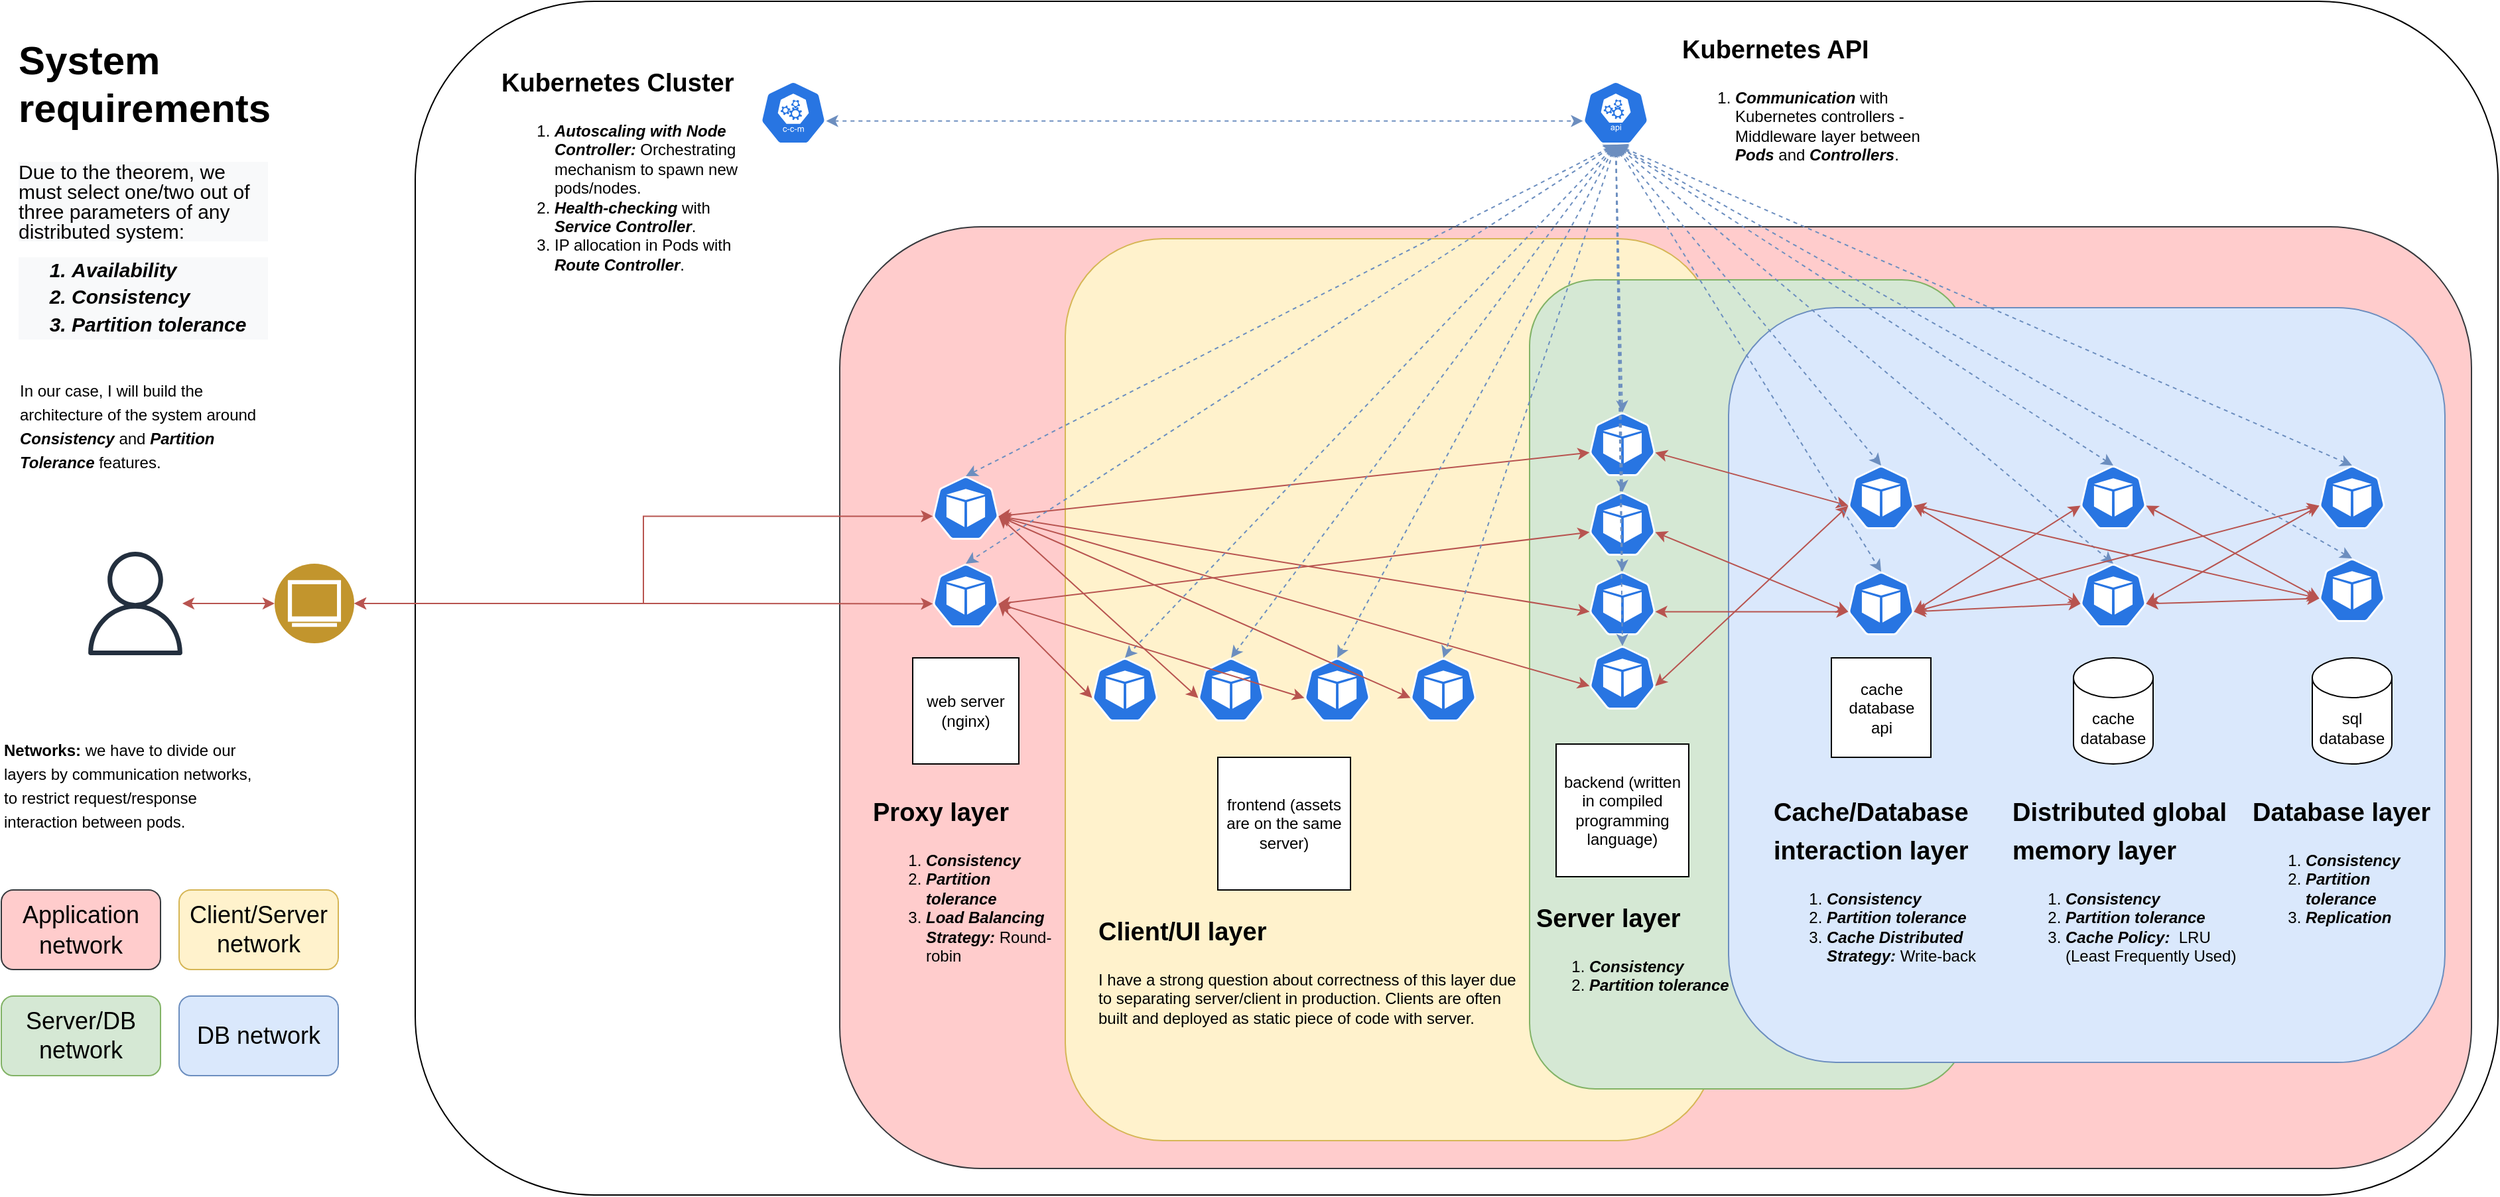 <mxfile version="15.7.0" type="device"><diagram id="P67Ro_dn0wPEI2zgOhNC" name="Page-1"><mxGraphModel dx="2220" dy="1277" grid="1" gridSize="10" guides="1" tooltips="1" connect="1" arrows="1" fold="1" page="1" pageScale="1" pageWidth="850" pageHeight="1100" math="0" shadow="0"><root><mxCell id="0"/><mxCell id="1" parent="0"/><mxCell id="uBKVUuccm6Q8gZjyiWWz-5" value="" style="rounded=1;whiteSpace=wrap;html=1;" parent="1" vertex="1"><mxGeometry x="610" y="110" width="1570" height="900" as="geometry"/></mxCell><mxCell id="y2EYexOiww27EaXJs-kr-79" value="" style="rounded=1;whiteSpace=wrap;html=1;labelBackgroundColor=none;fontSize=19;align=left;verticalAlign=bottom;fillColor=#ffcccc;strokeColor=#36393d;" vertex="1" parent="1"><mxGeometry x="930" y="280" width="1230" height="710" as="geometry"/></mxCell><mxCell id="y2EYexOiww27EaXJs-kr-78" value="" style="rounded=1;whiteSpace=wrap;html=1;labelBackgroundColor=none;fontSize=19;align=left;verticalAlign=bottom;fillColor=#fff2cc;strokeColor=#d6b656;" vertex="1" parent="1"><mxGeometry x="1100" y="289" width="490" height="680" as="geometry"/></mxCell><mxCell id="y2EYexOiww27EaXJs-kr-61" value="" style="rounded=1;whiteSpace=wrap;html=1;labelBackgroundColor=none;fontSize=20;align=left;verticalAlign=bottom;fillColor=#d5e8d4;strokeColor=#82b366;" vertex="1" parent="1"><mxGeometry x="1450" y="320" width="330" height="610" as="geometry"/></mxCell><mxCell id="y2EYexOiww27EaXJs-kr-59" value="" style="rounded=1;whiteSpace=wrap;html=1;labelBackgroundColor=#CCFFE6;fontSize=24;align=left;verticalAlign=bottom;fillColor=#dae8fc;strokeColor=#6c8ebf;" vertex="1" parent="1"><mxGeometry x="1600" y="341" width="540" height="569" as="geometry"/></mxCell><mxCell id="uBKVUuccm6Q8gZjyiWWz-7" value="backend (written in compiled programming language)" style="whiteSpace=wrap;html=1;aspect=fixed;" parent="1" vertex="1"><mxGeometry x="1470" y="670" width="100" height="100" as="geometry"/></mxCell><mxCell id="uBKVUuccm6Q8gZjyiWWz-9" value="web server (nginx)" style="whiteSpace=wrap;html=1;aspect=fixed;" parent="1" vertex="1"><mxGeometry x="985" y="605" width="80" height="80" as="geometry"/></mxCell><mxCell id="uBKVUuccm6Q8gZjyiWWz-11" value="frontend (assets are on the same server)" style="whiteSpace=wrap;html=1;aspect=fixed;" parent="1" vertex="1"><mxGeometry x="1215" y="680" width="100" height="100" as="geometry"/></mxCell><mxCell id="uBKVUuccm6Q8gZjyiWWz-13" style="edgeStyle=orthogonalEdgeStyle;rounded=0;orthogonalLoop=1;jettySize=auto;html=1;entryX=0;entryY=0.5;entryDx=0;entryDy=0;startArrow=classic;startFill=1;endArrow=classic;endFill=1;fillColor=#f8cecc;strokeColor=#b85450;" parent="1" source="uBKVUuccm6Q8gZjyiWWz-14" target="uBKVUuccm6Q8gZjyiWWz-16" edge="1"><mxGeometry relative="1" as="geometry"/></mxCell><mxCell id="uBKVUuccm6Q8gZjyiWWz-14" value="" style="sketch=0;outlineConnect=0;fontColor=#232F3E;gradientColor=none;fillColor=#232F3E;strokeColor=none;dashed=0;verticalLabelPosition=bottom;verticalAlign=top;align=center;html=1;fontSize=12;fontStyle=0;aspect=fixed;pointerEvents=1;shape=mxgraph.aws4.user;" parent="1" vertex="1"><mxGeometry x="360" y="525" width="78" height="78" as="geometry"/></mxCell><mxCell id="uBKVUuccm6Q8gZjyiWWz-15" value="sql database" style="shape=cylinder3;whiteSpace=wrap;html=1;boundedLbl=1;backgroundOutline=1;size=15;" parent="1" vertex="1"><mxGeometry x="2040" y="605" width="60" height="80" as="geometry"/></mxCell><mxCell id="uBKVUuccm6Q8gZjyiWWz-16" value="" style="aspect=fixed;perimeter=ellipsePerimeter;html=1;align=center;shadow=0;dashed=0;fontColor=#4277BB;labelBackgroundColor=#ffffff;fontSize=12;spacingTop=3;image;image=img/lib/ibm/users/browser.svg;" parent="1" vertex="1"><mxGeometry x="504" y="534" width="60" height="60" as="geometry"/></mxCell><mxCell id="uBKVUuccm6Q8gZjyiWWz-17" value="" style="sketch=0;html=1;dashed=0;whitespace=wrap;fillColor=#2875E2;strokeColor=#ffffff;points=[[0.005,0.63,0],[0.1,0.2,0],[0.9,0.2,0],[0.5,0,0],[0.995,0.63,0],[0.72,0.99,0],[0.5,1,0],[0.28,0.99,0]];shape=mxgraph.kubernetes.icon;prIcon=pod" parent="1" vertex="1"><mxGeometry x="1495" y="420" width="50" height="48" as="geometry"/></mxCell><mxCell id="uBKVUuccm6Q8gZjyiWWz-18" value="" style="sketch=0;html=1;dashed=0;whitespace=wrap;fillColor=#2875E2;strokeColor=#ffffff;points=[[0.005,0.63,0],[0.1,0.2,0],[0.9,0.2,0],[0.5,0,0],[0.995,0.63,0],[0.72,0.99,0],[0.5,1,0],[0.28,0.99,0]];shape=mxgraph.kubernetes.icon;prIcon=pod" parent="1" vertex="1"><mxGeometry x="1495" y="480" width="50" height="48" as="geometry"/></mxCell><mxCell id="uBKVUuccm6Q8gZjyiWWz-19" value="" style="sketch=0;html=1;dashed=0;whitespace=wrap;fillColor=#2875E2;strokeColor=#ffffff;points=[[0.005,0.63,0],[0.1,0.2,0],[0.9,0.2,0],[0.5,0,0],[0.995,0.63,0],[0.72,0.99,0],[0.5,1,0],[0.28,0.99,0]];shape=mxgraph.kubernetes.icon;prIcon=pod" parent="1" vertex="1"><mxGeometry x="1495" y="540" width="50" height="48" as="geometry"/></mxCell><mxCell id="uBKVUuccm6Q8gZjyiWWz-20" value="" style="sketch=0;html=1;dashed=0;whitespace=wrap;fillColor=#2875E2;strokeColor=#ffffff;points=[[0.005,0.63,0],[0.1,0.2,0],[0.9,0.2,0],[0.5,0,0],[0.995,0.63,0],[0.72,0.99,0],[0.5,1,0],[0.28,0.99,0]];shape=mxgraph.kubernetes.icon;prIcon=pod" parent="1" vertex="1"><mxGeometry x="1495" y="596" width="50" height="48" as="geometry"/></mxCell><mxCell id="uBKVUuccm6Q8gZjyiWWz-25" value="" style="endArrow=classic;html=1;rounded=0;entryX=0.005;entryY=0.63;entryDx=0;entryDy=0;entryPerimeter=0;exitX=0.995;exitY=0.63;exitDx=0;exitDy=0;exitPerimeter=0;startArrow=classic;startFill=1;fillColor=#f8cecc;strokeColor=#b85450;" parent="1" source="y2EYexOiww27EaXJs-kr-48" target="uBKVUuccm6Q8gZjyiWWz-17" edge="1"><mxGeometry width="50" height="50" relative="1" as="geometry"><mxPoint x="1334.75" y="500.24" as="sourcePoint"/><mxPoint x="1170" y="660" as="targetPoint"/></mxGeometry></mxCell><mxCell id="uBKVUuccm6Q8gZjyiWWz-26" value="" style="endArrow=classic;html=1;rounded=0;entryX=0.005;entryY=0.63;entryDx=0;entryDy=0;entryPerimeter=0;exitX=0.995;exitY=0.63;exitDx=0;exitDy=0;exitPerimeter=0;startArrow=classic;startFill=1;fillColor=#f8cecc;strokeColor=#b85450;" parent="1" source="y2EYexOiww27EaXJs-kr-48" target="uBKVUuccm6Q8gZjyiWWz-20" edge="1"><mxGeometry width="50" height="50" relative="1" as="geometry"><mxPoint x="1334.75" y="560.24" as="sourcePoint"/><mxPoint x="1415.25" y="575.24" as="targetPoint"/></mxGeometry></mxCell><mxCell id="uBKVUuccm6Q8gZjyiWWz-27" value="" style="endArrow=classic;html=1;rounded=0;entryX=0.005;entryY=0.63;entryDx=0;entryDy=0;entryPerimeter=0;exitX=0.995;exitY=0.63;exitDx=0;exitDy=0;exitPerimeter=0;startArrow=classic;startFill=1;fillColor=#f8cecc;strokeColor=#b85450;" parent="1" source="y2EYexOiww27EaXJs-kr-48" target="uBKVUuccm6Q8gZjyiWWz-19" edge="1"><mxGeometry width="50" height="50" relative="1" as="geometry"><mxPoint x="1334.75" y="560.24" as="sourcePoint"/><mxPoint x="1415.25" y="751.24" as="targetPoint"/></mxGeometry></mxCell><mxCell id="uBKVUuccm6Q8gZjyiWWz-28" value="" style="endArrow=classic;html=1;rounded=0;entryX=0.005;entryY=0.63;entryDx=0;entryDy=0;entryPerimeter=0;exitX=0.995;exitY=0.63;exitDx=0;exitDy=0;exitPerimeter=0;startArrow=classic;startFill=1;fillColor=#f8cecc;strokeColor=#b85450;" parent="1" source="y2EYexOiww27EaXJs-kr-47" target="uBKVUuccm6Q8gZjyiWWz-18" edge="1"><mxGeometry width="50" height="50" relative="1" as="geometry"><mxPoint x="1334.75" y="560.24" as="sourcePoint"/><mxPoint x="1415.25" y="695.24" as="targetPoint"/></mxGeometry></mxCell><mxCell id="uBKVUuccm6Q8gZjyiWWz-29" value="&lt;h1&gt;&lt;font style=&quot;font-size: 19px&quot;&gt;Kubernetes Cluster&lt;/font&gt;&lt;/h1&gt;&lt;p&gt;&lt;/p&gt;&lt;ol&gt;&lt;li&gt;&lt;i&gt;&lt;b&gt;Autoscaling with Node Controller:&lt;/b&gt;&lt;/i&gt; Orchestrating mechanism to spawn new pods/nodes.&lt;/li&gt;&lt;li&gt;&lt;b&gt;&lt;i&gt;Health-checking&lt;/i&gt;&lt;/b&gt;&amp;nbsp;with &lt;b&gt;&lt;i&gt;Service Controller&lt;/i&gt;&lt;/b&gt;.&lt;/li&gt;&lt;li&gt;IP allocation in Pods with &lt;b&gt;&lt;i&gt;Route Controller&lt;/i&gt;&lt;/b&gt;.&lt;/li&gt;&lt;/ol&gt;&lt;p&gt;&lt;/p&gt;" style="text;html=1;strokeColor=none;fillColor=none;spacing=5;spacingTop=-20;whiteSpace=wrap;overflow=hidden;rounded=0;" parent="1" vertex="1"><mxGeometry x="670" y="150" width="190" height="260" as="geometry"/></mxCell><mxCell id="y2EYexOiww27EaXJs-kr-1" value="" style="sketch=0;html=1;dashed=0;whitespace=wrap;fillColor=#2875E2;strokeColor=#ffffff;points=[[0.005,0.63,0],[0.1,0.2,0],[0.9,0.2,0],[0.5,0,0],[0.995,0.63,0],[0.72,0.99,0],[0.5,1,0],[0.28,0.99,0]];shape=mxgraph.kubernetes.icon;prIcon=api" vertex="1" parent="1"><mxGeometry x="1490" y="170" width="50" height="48" as="geometry"/></mxCell><mxCell id="y2EYexOiww27EaXJs-kr-2" value="" style="sketch=0;html=1;dashed=0;whitespace=wrap;fillColor=#2875E2;strokeColor=#ffffff;points=[[0.005,0.63,0],[0.1,0.2,0],[0.9,0.2,0],[0.5,0,0],[0.995,0.63,0],[0.72,0.99,0],[0.5,1,0],[0.28,0.99,0]];shape=mxgraph.kubernetes.icon;prIcon=c_c_m" vertex="1" parent="1"><mxGeometry x="870" y="170" width="50" height="48" as="geometry"/></mxCell><mxCell id="y2EYexOiww27EaXJs-kr-3" value="" style="endArrow=classic;html=1;rounded=0;exitX=0.995;exitY=0.63;exitDx=0;exitDy=0;exitPerimeter=0;entryX=0.005;entryY=0.63;entryDx=0;entryDy=0;entryPerimeter=0;startArrow=classic;startFill=1;dashed=1;fillColor=#dae8fc;strokeColor=#6c8ebf;" edge="1" parent="1" source="y2EYexOiww27EaXJs-kr-2" target="y2EYexOiww27EaXJs-kr-1"><mxGeometry width="50" height="50" relative="1" as="geometry"><mxPoint x="1314.75" y="635.24" as="sourcePoint"/><mxPoint x="1090" y="370" as="targetPoint"/></mxGeometry></mxCell><mxCell id="y2EYexOiww27EaXJs-kr-4" value="" style="endArrow=classic;html=1;rounded=0;entryX=0.5;entryY=0;entryDx=0;entryDy=0;entryPerimeter=0;startArrow=classic;startFill=1;exitX=0.5;exitY=1;exitDx=0;exitDy=0;exitPerimeter=0;fillColor=#dae8fc;strokeColor=#6c8ebf;dashed=1;" edge="1" parent="1" source="y2EYexOiww27EaXJs-kr-1" target="y2EYexOiww27EaXJs-kr-54"><mxGeometry width="50" height="50" relative="1" as="geometry"><mxPoint x="979.75" y="296.24" as="sourcePoint"/><mxPoint x="1310" y="470" as="targetPoint"/></mxGeometry></mxCell><mxCell id="y2EYexOiww27EaXJs-kr-5" value="" style="endArrow=classic;html=1;rounded=0;entryX=0.5;entryY=0;entryDx=0;entryDy=0;entryPerimeter=0;startArrow=classic;startFill=1;exitX=0.5;exitY=1;exitDx=0;exitDy=0;exitPerimeter=0;fillColor=#dae8fc;strokeColor=#6c8ebf;dashed=1;" edge="1" parent="1" source="y2EYexOiww27EaXJs-kr-1" target="y2EYexOiww27EaXJs-kr-53"><mxGeometry width="50" height="50" relative="1" as="geometry"><mxPoint x="1126" y="397.52" as="sourcePoint"/><mxPoint x="1310" y="530" as="targetPoint"/></mxGeometry></mxCell><mxCell id="y2EYexOiww27EaXJs-kr-6" value="" style="endArrow=classic;html=1;rounded=0;exitX=0.5;exitY=1;exitDx=0;exitDy=0;exitPerimeter=0;entryX=0.5;entryY=0;entryDx=0;entryDy=0;entryPerimeter=0;startArrow=classic;startFill=1;fillColor=#dae8fc;strokeColor=#6c8ebf;dashed=1;" edge="1" parent="1" source="y2EYexOiww27EaXJs-kr-1" target="uBKVUuccm6Q8gZjyiWWz-17"><mxGeometry width="50" height="50" relative="1" as="geometry"><mxPoint x="1126" y="397.52" as="sourcePoint"/><mxPoint x="1265.25" y="635.24" as="targetPoint"/></mxGeometry></mxCell><mxCell id="y2EYexOiww27EaXJs-kr-7" value="" style="endArrow=classic;html=1;rounded=0;exitX=0.5;exitY=1;exitDx=0;exitDy=0;exitPerimeter=0;entryX=0.5;entryY=0;entryDx=0;entryDy=0;entryPerimeter=0;startArrow=classic;startFill=1;fillColor=#dae8fc;strokeColor=#6c8ebf;dashed=1;" edge="1" parent="1" source="y2EYexOiww27EaXJs-kr-1" target="uBKVUuccm6Q8gZjyiWWz-18"><mxGeometry width="50" height="50" relative="1" as="geometry"><mxPoint x="1139.75" y="380.24" as="sourcePoint"/><mxPoint x="1405.25" y="460.24" as="targetPoint"/></mxGeometry></mxCell><mxCell id="y2EYexOiww27EaXJs-kr-8" value="" style="endArrow=classic;html=1;rounded=0;exitX=0.5;exitY=1;exitDx=0;exitDy=0;exitPerimeter=0;entryX=0.5;entryY=0;entryDx=0;entryDy=0;entryPerimeter=0;startArrow=classic;startFill=1;fillColor=#dae8fc;strokeColor=#6c8ebf;dashed=1;" edge="1" parent="1" source="y2EYexOiww27EaXJs-kr-1" target="uBKVUuccm6Q8gZjyiWWz-19"><mxGeometry width="50" height="50" relative="1" as="geometry"><mxPoint x="1139.75" y="380.24" as="sourcePoint"/><mxPoint x="1405.25" y="520.24" as="targetPoint"/></mxGeometry></mxCell><mxCell id="y2EYexOiww27EaXJs-kr-9" value="" style="endArrow=classic;html=1;rounded=0;exitX=0.5;exitY=1;exitDx=0;exitDy=0;exitPerimeter=0;entryX=0.5;entryY=0;entryDx=0;entryDy=0;entryPerimeter=0;startArrow=classic;startFill=1;fillColor=#dae8fc;strokeColor=#6c8ebf;dashed=1;" edge="1" parent="1" source="y2EYexOiww27EaXJs-kr-1" target="uBKVUuccm6Q8gZjyiWWz-20"><mxGeometry width="50" height="50" relative="1" as="geometry"><mxPoint x="1139.75" y="380.24" as="sourcePoint"/><mxPoint x="1405.25" y="580.24" as="targetPoint"/></mxGeometry></mxCell><mxCell id="y2EYexOiww27EaXJs-kr-10" value="cache database" style="shape=cylinder3;whiteSpace=wrap;html=1;boundedLbl=1;backgroundOutline=1;size=15;" vertex="1" parent="1"><mxGeometry x="1860" y="605" width="60" height="80" as="geometry"/></mxCell><mxCell id="y2EYexOiww27EaXJs-kr-11" value="" style="sketch=0;html=1;dashed=0;whitespace=wrap;fillColor=#2875E2;strokeColor=#ffffff;points=[[0.005,0.63,0],[0.1,0.2,0],[0.9,0.2,0],[0.5,0,0],[0.995,0.63,0],[0.72,0.99,0],[0.5,1,0],[0.28,0.99,0]];shape=mxgraph.kubernetes.icon;prIcon=pod" vertex="1" parent="1"><mxGeometry x="1865" y="460" width="50" height="48" as="geometry"/></mxCell><mxCell id="y2EYexOiww27EaXJs-kr-12" value="" style="sketch=0;html=1;dashed=0;whitespace=wrap;fillColor=#2875E2;strokeColor=#ffffff;points=[[0.005,0.63,0],[0.1,0.2,0],[0.9,0.2,0],[0.5,0,0],[0.995,0.63,0],[0.72,0.99,0],[0.5,1,0],[0.28,0.99,0]];shape=mxgraph.kubernetes.icon;prIcon=pod" vertex="1" parent="1"><mxGeometry x="1865" y="534" width="50" height="48" as="geometry"/></mxCell><mxCell id="y2EYexOiww27EaXJs-kr-13" value="" style="sketch=0;html=1;dashed=0;whitespace=wrap;fillColor=#2875E2;strokeColor=#ffffff;points=[[0.005,0.63,0],[0.1,0.2,0],[0.9,0.2,0],[0.5,0,0],[0.995,0.63,0],[0.72,0.99,0],[0.5,1,0],[0.28,0.99,0]];shape=mxgraph.kubernetes.icon;prIcon=pod" vertex="1" parent="1"><mxGeometry x="2045" y="460" width="50" height="48" as="geometry"/></mxCell><mxCell id="y2EYexOiww27EaXJs-kr-14" value="" style="sketch=0;html=1;dashed=0;whitespace=wrap;fillColor=#2875E2;strokeColor=#ffffff;points=[[0.005,0.63,0],[0.1,0.2,0],[0.9,0.2,0],[0.5,0,0],[0.995,0.63,0],[0.72,0.99,0],[0.5,1,0],[0.28,0.99,0]];shape=mxgraph.kubernetes.icon;prIcon=pod" vertex="1" parent="1"><mxGeometry x="2045" y="530" width="50" height="48" as="geometry"/></mxCell><mxCell id="y2EYexOiww27EaXJs-kr-15" value="" style="endArrow=classic;html=1;rounded=0;entryX=0.5;entryY=1;entryDx=0;entryDy=0;entryPerimeter=0;startArrow=classic;startFill=1;exitX=0.5;exitY=0;exitDx=0;exitDy=0;exitPerimeter=0;fillColor=#dae8fc;strokeColor=#6c8ebf;dashed=1;" edge="1" parent="1" source="y2EYexOiww27EaXJs-kr-11" target="y2EYexOiww27EaXJs-kr-1"><mxGeometry width="50" height="50" relative="1" as="geometry"><mxPoint x="1525" y="308" as="sourcePoint"/><mxPoint x="1220" y="480" as="targetPoint"/></mxGeometry></mxCell><mxCell id="y2EYexOiww27EaXJs-kr-16" value="" style="endArrow=classic;html=1;rounded=0;entryX=0.5;entryY=1;entryDx=0;entryDy=0;entryPerimeter=0;startArrow=classic;startFill=1;exitX=0.5;exitY=0;exitDx=0;exitDy=0;exitPerimeter=0;fillColor=#dae8fc;strokeColor=#6c8ebf;dashed=1;" edge="1" parent="1" source="y2EYexOiww27EaXJs-kr-12" target="y2EYexOiww27EaXJs-kr-1"><mxGeometry width="50" height="50" relative="1" as="geometry"><mxPoint x="1630" y="480" as="sourcePoint"/><mxPoint x="1525" y="308" as="targetPoint"/></mxGeometry></mxCell><mxCell id="y2EYexOiww27EaXJs-kr-17" value="" style="endArrow=classic;html=1;rounded=0;entryX=0.5;entryY=1;entryDx=0;entryDy=0;entryPerimeter=0;startArrow=classic;startFill=1;exitX=0.5;exitY=0;exitDx=0;exitDy=0;exitPerimeter=0;fillColor=#dae8fc;strokeColor=#6c8ebf;dashed=1;" edge="1" parent="1" source="y2EYexOiww27EaXJs-kr-13" target="y2EYexOiww27EaXJs-kr-1"><mxGeometry width="50" height="50" relative="1" as="geometry"><mxPoint x="1630" y="480" as="sourcePoint"/><mxPoint x="1525" y="308" as="targetPoint"/></mxGeometry></mxCell><mxCell id="y2EYexOiww27EaXJs-kr-18" value="" style="endArrow=classic;html=1;rounded=0;entryX=0.5;entryY=1;entryDx=0;entryDy=0;entryPerimeter=0;startArrow=classic;startFill=1;exitX=0.5;exitY=0;exitDx=0;exitDy=0;exitPerimeter=0;fillColor=#dae8fc;strokeColor=#6c8ebf;dashed=1;" edge="1" parent="1" source="y2EYexOiww27EaXJs-kr-14" target="y2EYexOiww27EaXJs-kr-1"><mxGeometry width="50" height="50" relative="1" as="geometry"><mxPoint x="1810" y="478" as="sourcePoint"/><mxPoint x="1525" y="308" as="targetPoint"/></mxGeometry></mxCell><mxCell id="y2EYexOiww27EaXJs-kr-19" value="" style="endArrow=classic;html=1;rounded=0;entryX=0.005;entryY=0.63;entryDx=0;entryDy=0;entryPerimeter=0;exitX=0.995;exitY=0.63;exitDx=0;exitDy=0;exitPerimeter=0;startArrow=classic;startFill=1;fillColor=#f8cecc;strokeColor=#b85450;" edge="1" parent="1" source="uBKVUuccm6Q8gZjyiWWz-17" target="y2EYexOiww27EaXJs-kr-28"><mxGeometry width="50" height="50" relative="1" as="geometry"><mxPoint x="1244.75" y="510.24" as="sourcePoint"/><mxPoint x="1405.25" y="460.24" as="targetPoint"/></mxGeometry></mxCell><mxCell id="y2EYexOiww27EaXJs-kr-21" value="" style="endArrow=classic;html=1;rounded=0;entryX=0.005;entryY=0.63;entryDx=0;entryDy=0;entryPerimeter=0;exitX=0.995;exitY=0.63;exitDx=0;exitDy=0;exitPerimeter=0;startArrow=classic;startFill=1;fillColor=#f8cecc;strokeColor=#b85450;" edge="1" parent="1" source="uBKVUuccm6Q8gZjyiWWz-19" target="y2EYexOiww27EaXJs-kr-30"><mxGeometry width="50" height="50" relative="1" as="geometry"><mxPoint x="1454.75" y="520.24" as="sourcePoint"/><mxPoint x="1605.25" y="510.24" as="targetPoint"/></mxGeometry></mxCell><mxCell id="y2EYexOiww27EaXJs-kr-23" value="&lt;h1&gt;&lt;font style=&quot;font-size: 19px&quot;&gt;Distributed global memory layer&lt;/font&gt;&lt;/h1&gt;&lt;p&gt;&lt;/p&gt;&lt;ol&gt;&lt;li&gt;&lt;b&gt;&lt;i&gt;Consistency&lt;/i&gt;&lt;/b&gt;&lt;/li&gt;&lt;li&gt;&lt;b&gt;&lt;i&gt;Partition tolerance&lt;/i&gt;&lt;/b&gt;&lt;/li&gt;&lt;li&gt;&lt;i style=&quot;font-weight: bold&quot;&gt;Cache Policy:&amp;nbsp; &lt;/i&gt;LRU (Least Frequently Used)&lt;/li&gt;&lt;/ol&gt;&lt;p&gt;&lt;/p&gt;" style="text;html=1;strokeColor=none;fillColor=none;spacing=5;spacingTop=-20;whiteSpace=wrap;overflow=hidden;rounded=0;" vertex="1" parent="1"><mxGeometry x="1808.75" y="700" width="181.25" height="200" as="geometry"/></mxCell><mxCell id="y2EYexOiww27EaXJs-kr-25" value="&lt;span style=&quot;font-family: &amp;#34;arial&amp;#34; ; font-size: 12px&quot;&gt;In our case, I will build the architecture of the system around &lt;i&gt;&lt;b&gt;Consistency&lt;/b&gt;&lt;/i&gt; and &lt;i&gt;&lt;b&gt;Partition Tolerance&lt;/b&gt;&lt;/i&gt; features.&lt;/span&gt;" style="text;html=1;strokeColor=none;fillColor=none;align=left;verticalAlign=middle;whiteSpace=wrap;rounded=0;labelBackgroundColor=none;fontSize=15;" vertex="1" parent="1"><mxGeometry x="310" y="378" width="190" height="102" as="geometry"/></mxCell><mxCell id="y2EYexOiww27EaXJs-kr-26" value="&lt;h1 style=&quot;text-align: left&quot;&gt;System requirements&lt;/h1&gt;" style="text;html=1;strokeColor=none;fillColor=none;align=center;verticalAlign=middle;whiteSpace=wrap;rounded=0;labelBackgroundColor=none;fontSize=15;" vertex="1" parent="1"><mxGeometry x="310" y="127" width="205" height="90" as="geometry"/></mxCell><mxCell id="y2EYexOiww27EaXJs-kr-27" value="&lt;h1 style=&quot;color: rgb(0 , 0 , 0) ; font-family: &amp;#34;helvetica&amp;#34; ; font-style: normal ; letter-spacing: normal ; text-indent: 0px ; text-transform: none ; word-spacing: 0px ; background-color: rgb(248 , 249 , 250) ; text-align: left ; line-height: 1 ; font-size: 15px&quot;&gt;&lt;font style=&quot;font-size: 15px ; font-weight: normal&quot;&gt;Due to the theorem, we must select one/two out of three parameters of any distributed system:&lt;/font&gt;&lt;/h1&gt;&lt;h1 style=&quot;color: rgb(0 , 0 , 0) ; font-family: &amp;#34;helvetica&amp;#34; ; letter-spacing: normal ; text-indent: 0px ; text-transform: none ; word-spacing: 0px ; background-color: rgb(248 , 249 , 250) ; text-align: left ; font-size: 15px&quot;&gt;&lt;span id=&quot;docs-internal-guid-304a7584-7fff-24cc-629d-6784907347cb&quot; style=&quot;font-size: 15px&quot;&gt;&lt;ol style=&quot;margin-top: 0px ; margin-bottom: 0px ; font-size: 15px&quot;&gt;&lt;i&gt;&lt;li dir=&quot;ltr&quot; style=&quot;list-style-type: decimal ; font-size: 15px ; font-family: &amp;#34;arial&amp;#34; ; background-color: transparent ; vertical-align: baseline&quot;&gt;&lt;p dir=&quot;ltr&quot; style=&quot;line-height: 1.38 ; margin-top: 9pt ; margin-bottom: 0pt ; font-size: 15px&quot;&gt;&lt;span style=&quot;font-size: 15px ; background-color: transparent ; vertical-align: baseline&quot;&gt;Availability&lt;/span&gt;&lt;/p&gt;&lt;/li&gt;&lt;li dir=&quot;ltr&quot; style=&quot;list-style-type: decimal ; font-size: 15px ; font-family: &amp;#34;arial&amp;#34; ; background-color: transparent ; vertical-align: baseline&quot;&gt;&lt;p dir=&quot;ltr&quot; style=&quot;line-height: 1.38 ; margin-top: 0pt ; margin-bottom: 0pt ; font-size: 15px&quot;&gt;&lt;span style=&quot;font-size: 15px ; background-color: transparent ; vertical-align: baseline&quot;&gt;Consistency&lt;/span&gt;&lt;/p&gt;&lt;/li&gt;&lt;li dir=&quot;ltr&quot; style=&quot;list-style-type: decimal ; font-size: 15px ; font-family: &amp;#34;arial&amp;#34; ; background-color: transparent ; vertical-align: baseline&quot;&gt;&lt;p dir=&quot;ltr&quot; style=&quot;line-height: 1.38 ; margin-top: 0pt ; margin-bottom: 9pt ; font-size: 15px&quot;&gt;&lt;span style=&quot;font-size: 15px ; background-color: transparent ; vertical-align: baseline&quot;&gt;Partition tolerance&lt;/span&gt;&lt;/p&gt;&lt;/li&gt;&lt;/i&gt;&lt;/ol&gt;&lt;/span&gt;&lt;/h1&gt;" style="text;html=1;strokeColor=none;fillColor=none;align=center;verticalAlign=middle;whiteSpace=wrap;rounded=0;labelBackgroundColor=none;fontSize=15;" vertex="1" parent="1"><mxGeometry x="310" y="218" width="190" height="160" as="geometry"/></mxCell><mxCell id="y2EYexOiww27EaXJs-kr-28" value="" style="sketch=0;html=1;dashed=0;whitespace=wrap;fillColor=#2875E2;strokeColor=#ffffff;points=[[0.005,0.63,0],[0.1,0.2,0],[0.9,0.2,0],[0.5,0,0],[0.995,0.63,0],[0.72,0.99,0],[0.5,1,0],[0.28,0.99,0]];shape=mxgraph.kubernetes.icon;prIcon=pod;labelBackgroundColor=none;fontSize=15;align=left;" vertex="1" parent="1"><mxGeometry x="1690" y="460" width="50" height="48" as="geometry"/></mxCell><mxCell id="y2EYexOiww27EaXJs-kr-30" value="" style="sketch=0;html=1;dashed=0;whitespace=wrap;fillColor=#2875E2;strokeColor=#ffffff;points=[[0.005,0.63,0],[0.1,0.2,0],[0.9,0.2,0],[0.5,0,0],[0.995,0.63,0],[0.72,0.99,0],[0.5,1,0],[0.28,0.99,0]];shape=mxgraph.kubernetes.icon;prIcon=pod;labelBackgroundColor=none;fontSize=15;align=left;" vertex="1" parent="1"><mxGeometry x="1690" y="540" width="50" height="48" as="geometry"/></mxCell><mxCell id="y2EYexOiww27EaXJs-kr-32" value="" style="endArrow=classic;html=1;rounded=0;entryX=0.005;entryY=0.63;entryDx=0;entryDy=0;entryPerimeter=0;exitX=0.995;exitY=0.63;exitDx=0;exitDy=0;exitPerimeter=0;startArrow=classic;startFill=1;fillColor=#f8cecc;strokeColor=#b85450;" edge="1" parent="1" source="uBKVUuccm6Q8gZjyiWWz-20" target="y2EYexOiww27EaXJs-kr-28"><mxGeometry width="50" height="50" relative="1" as="geometry"><mxPoint x="1284.75" y="580.24" as="sourcePoint"/><mxPoint x="1430.25" y="568.24" as="targetPoint"/></mxGeometry></mxCell><mxCell id="y2EYexOiww27EaXJs-kr-33" value="" style="endArrow=classic;html=1;rounded=0;entryX=0.005;entryY=0.63;entryDx=0;entryDy=0;entryPerimeter=0;exitX=0.995;exitY=0.63;exitDx=0;exitDy=0;exitPerimeter=0;startArrow=classic;startFill=1;fillColor=#f8cecc;strokeColor=#b85450;" edge="1" parent="1" source="uBKVUuccm6Q8gZjyiWWz-18" target="y2EYexOiww27EaXJs-kr-30"><mxGeometry width="50" height="50" relative="1" as="geometry"><mxPoint x="1284.75" y="460.24" as="sourcePoint"/><mxPoint x="1430.25" y="510.24" as="targetPoint"/></mxGeometry></mxCell><mxCell id="y2EYexOiww27EaXJs-kr-34" value="" style="endArrow=classic;html=1;rounded=0;entryX=0.005;entryY=0.63;entryDx=0;entryDy=0;entryPerimeter=0;exitX=0.995;exitY=0.63;exitDx=0;exitDy=0;exitPerimeter=0;startArrow=classic;startFill=1;fillColor=#f8cecc;strokeColor=#b85450;" edge="1" parent="1" source="y2EYexOiww27EaXJs-kr-30" target="y2EYexOiww27EaXJs-kr-11"><mxGeometry width="50" height="50" relative="1" as="geometry"><mxPoint x="1284.75" y="580.24" as="sourcePoint"/><mxPoint x="1430.25" y="568.24" as="targetPoint"/></mxGeometry></mxCell><mxCell id="y2EYexOiww27EaXJs-kr-35" value="" style="endArrow=classic;html=1;rounded=0;entryX=0.005;entryY=0.63;entryDx=0;entryDy=0;entryPerimeter=0;exitX=0.995;exitY=0.63;exitDx=0;exitDy=0;exitPerimeter=0;startArrow=classic;startFill=1;fillColor=#f8cecc;strokeColor=#b85450;" edge="1" parent="1" source="y2EYexOiww27EaXJs-kr-30" target="y2EYexOiww27EaXJs-kr-12"><mxGeometry width="50" height="50" relative="1" as="geometry"><mxPoint x="1479.75" y="568.24" as="sourcePoint"/><mxPoint x="1605.25" y="510.24" as="targetPoint"/></mxGeometry></mxCell><mxCell id="y2EYexOiww27EaXJs-kr-36" value="" style="endArrow=classic;html=1;rounded=0;entryX=0.5;entryY=0;entryDx=0;entryDy=0;entryPerimeter=0;startArrow=classic;startFill=1;exitX=0.5;exitY=1;exitDx=0;exitDy=0;exitPerimeter=0;fillColor=#dae8fc;strokeColor=#6c8ebf;dashed=1;" edge="1" parent="1" source="y2EYexOiww27EaXJs-kr-1" target="y2EYexOiww27EaXJs-kr-28"><mxGeometry width="50" height="50" relative="1" as="geometry"><mxPoint x="1630" y="544" as="sourcePoint"/><mxPoint x="1525" y="308" as="targetPoint"/></mxGeometry></mxCell><mxCell id="y2EYexOiww27EaXJs-kr-37" value="" style="endArrow=classic;html=1;rounded=0;entryX=0.5;entryY=0;entryDx=0;entryDy=0;entryPerimeter=0;startArrow=classic;startFill=1;exitX=0.5;exitY=1;exitDx=0;exitDy=0;exitPerimeter=0;fillColor=#dae8fc;strokeColor=#6c8ebf;dashed=1;" edge="1" parent="1" source="y2EYexOiww27EaXJs-kr-1" target="y2EYexOiww27EaXJs-kr-30"><mxGeometry width="50" height="50" relative="1" as="geometry"><mxPoint x="1525" y="308" as="sourcePoint"/><mxPoint x="1455" y="470" as="targetPoint"/></mxGeometry></mxCell><mxCell id="y2EYexOiww27EaXJs-kr-38" value="cache&lt;br&gt;database &lt;br&gt;api" style="whiteSpace=wrap;html=1;aspect=fixed;" vertex="1" parent="1"><mxGeometry x="1677.5" y="605" width="75" height="75" as="geometry"/></mxCell><mxCell id="y2EYexOiww27EaXJs-kr-40" value="&lt;h1&gt;&lt;font style=&quot;font-size: 19px&quot;&gt;Cache/Database interaction layer&lt;/font&gt;&lt;/h1&gt;&lt;p&gt;&lt;/p&gt;&lt;ol&gt;&lt;li&gt;&lt;b&gt;&lt;i&gt;Consistency&lt;/i&gt;&lt;/b&gt;&lt;/li&gt;&lt;li&gt;&lt;b&gt;&lt;i&gt;Partition tolerance&lt;/i&gt;&lt;/b&gt;&lt;/li&gt;&lt;li&gt;&lt;i&gt;&lt;b&gt;Cache Distributed Strategy:&lt;/b&gt;&lt;/i&gt; Write-back&lt;/li&gt;&lt;/ol&gt;&lt;p&gt;&lt;/p&gt;" style="text;html=1;strokeColor=none;fillColor=none;spacing=5;spacingTop=-20;whiteSpace=wrap;overflow=hidden;rounded=0;" vertex="1" parent="1"><mxGeometry x="1628.75" y="700" width="180" height="200" as="geometry"/></mxCell><mxCell id="y2EYexOiww27EaXJs-kr-41" value="" style="endArrow=classic;html=1;rounded=0;entryX=0.005;entryY=0.63;entryDx=0;entryDy=0;entryPerimeter=0;exitX=0.995;exitY=0.63;exitDx=0;exitDy=0;exitPerimeter=0;startArrow=classic;startFill=1;fillColor=#f8cecc;strokeColor=#b85450;" edge="1" parent="1" source="y2EYexOiww27EaXJs-kr-12" target="y2EYexOiww27EaXJs-kr-14"><mxGeometry width="50" height="50" relative="1" as="geometry"><mxPoint x="1479.75" y="580.24" as="sourcePoint"/><mxPoint x="1605.25" y="574.24" as="targetPoint"/></mxGeometry></mxCell><mxCell id="y2EYexOiww27EaXJs-kr-42" value="" style="endArrow=classic;html=1;rounded=0;entryX=0.005;entryY=0.63;entryDx=0;entryDy=0;entryPerimeter=0;exitX=0.995;exitY=0.63;exitDx=0;exitDy=0;exitPerimeter=0;startArrow=classic;startFill=1;fillColor=#f8cecc;strokeColor=#b85450;" edge="1" parent="1" source="y2EYexOiww27EaXJs-kr-11" target="y2EYexOiww27EaXJs-kr-14"><mxGeometry width="50" height="50" relative="1" as="geometry"><mxPoint x="1654.75" y="574.24" as="sourcePoint"/><mxPoint x="1785.25" y="570.24" as="targetPoint"/></mxGeometry></mxCell><mxCell id="y2EYexOiww27EaXJs-kr-43" value="" style="endArrow=classic;html=1;rounded=0;entryX=0.005;entryY=0.63;entryDx=0;entryDy=0;entryPerimeter=0;exitX=0.995;exitY=0.63;exitDx=0;exitDy=0;exitPerimeter=0;startArrow=classic;startFill=1;fillColor=#f8cecc;strokeColor=#b85450;" edge="1" parent="1" source="y2EYexOiww27EaXJs-kr-12" target="y2EYexOiww27EaXJs-kr-13"><mxGeometry width="50" height="50" relative="1" as="geometry"><mxPoint x="1654.75" y="500.24" as="sourcePoint"/><mxPoint x="1785.25" y="570.24" as="targetPoint"/></mxGeometry></mxCell><mxCell id="y2EYexOiww27EaXJs-kr-44" value="" style="endArrow=classic;html=1;rounded=0;entryX=0.005;entryY=0.63;entryDx=0;entryDy=0;entryPerimeter=0;exitX=0.995;exitY=0.63;exitDx=0;exitDy=0;exitPerimeter=0;startArrow=classic;startFill=1;fillColor=#f8cecc;strokeColor=#b85450;" edge="1" parent="1" source="y2EYexOiww27EaXJs-kr-28" target="y2EYexOiww27EaXJs-kr-12"><mxGeometry width="50" height="50" relative="1" as="geometry"><mxPoint x="1479.75" y="580.24" as="sourcePoint"/><mxPoint x="1605.25" y="500.24" as="targetPoint"/></mxGeometry></mxCell><mxCell id="y2EYexOiww27EaXJs-kr-47" value="" style="sketch=0;html=1;dashed=0;whitespace=wrap;fillColor=#2875E2;strokeColor=#ffffff;points=[[0.005,0.63,0],[0.1,0.2,0],[0.9,0.2,0],[0.5,0,0],[0.995,0.63,0],[0.72,0.99,0],[0.5,1,0],[0.28,0.99,0]];shape=mxgraph.kubernetes.icon;prIcon=pod" vertex="1" parent="1"><mxGeometry x="1000" y="534" width="50" height="48" as="geometry"/></mxCell><mxCell id="y2EYexOiww27EaXJs-kr-48" value="" style="sketch=0;html=1;dashed=0;whitespace=wrap;fillColor=#2875E2;strokeColor=#ffffff;points=[[0.005,0.63,0],[0.1,0.2,0],[0.9,0.2,0],[0.5,0,0],[0.995,0.63,0],[0.72,0.99,0],[0.5,1,0],[0.28,0.99,0]];shape=mxgraph.kubernetes.icon;prIcon=pod" vertex="1" parent="1"><mxGeometry x="1000" y="468" width="50" height="48" as="geometry"/></mxCell><mxCell id="y2EYexOiww27EaXJs-kr-52" value="" style="sketch=0;html=1;dashed=0;whitespace=wrap;fillColor=#2875E2;strokeColor=#ffffff;points=[[0.005,0.63,0],[0.1,0.2,0],[0.9,0.2,0],[0.5,0,0],[0.995,0.63,0],[0.72,0.99,0],[0.5,1,0],[0.28,0.99,0]];shape=mxgraph.kubernetes.icon;prIcon=pod" vertex="1" parent="1"><mxGeometry x="1120" y="605" width="50" height="48" as="geometry"/></mxCell><mxCell id="y2EYexOiww27EaXJs-kr-53" value="" style="sketch=0;html=1;dashed=0;whitespace=wrap;fillColor=#2875E2;strokeColor=#ffffff;points=[[0.005,0.63,0],[0.1,0.2,0],[0.9,0.2,0],[0.5,0,0],[0.995,0.63,0],[0.72,0.99,0],[0.5,1,0],[0.28,0.99,0]];shape=mxgraph.kubernetes.icon;prIcon=pod" vertex="1" parent="1"><mxGeometry x="1280" y="605" width="50" height="48" as="geometry"/></mxCell><mxCell id="y2EYexOiww27EaXJs-kr-54" value="" style="sketch=0;html=1;dashed=0;whitespace=wrap;fillColor=#2875E2;strokeColor=#ffffff;points=[[0.005,0.63,0],[0.1,0.2,0],[0.9,0.2,0],[0.5,0,0],[0.995,0.63,0],[0.72,0.99,0],[0.5,1,0],[0.28,0.99,0]];shape=mxgraph.kubernetes.icon;prIcon=pod" vertex="1" parent="1"><mxGeometry x="1360" y="605" width="50" height="48" as="geometry"/></mxCell><mxCell id="y2EYexOiww27EaXJs-kr-55" value="" style="endArrow=classic;html=1;rounded=0;entryX=0.5;entryY=0;entryDx=0;entryDy=0;entryPerimeter=0;startArrow=classic;startFill=1;exitX=0.5;exitY=1;exitDx=0;exitDy=0;exitPerimeter=0;fillColor=#dae8fc;strokeColor=#6c8ebf;dashed=1;" edge="1" parent="1" source="y2EYexOiww27EaXJs-kr-1" target="y2EYexOiww27EaXJs-kr-52"><mxGeometry width="50" height="50" relative="1" as="geometry"><mxPoint x="1525" y="308" as="sourcePoint"/><mxPoint x="1200" y="615" as="targetPoint"/></mxGeometry></mxCell><mxCell id="y2EYexOiww27EaXJs-kr-58" value="&lt;h1&gt;&lt;font style=&quot;font-size: 19px&quot;&gt;Proxy layer&lt;/font&gt;&lt;/h1&gt;&lt;p&gt;&lt;/p&gt;&lt;ol&gt;&lt;li&gt;&lt;b&gt;&lt;i&gt;Consistency&lt;/i&gt;&lt;/b&gt;&lt;/li&gt;&lt;li&gt;&lt;b&gt;&lt;i&gt;Partition tolerance&lt;/i&gt;&lt;/b&gt;&lt;/li&gt;&lt;li&gt;&lt;i style=&quot;font-weight: bold&quot;&gt;Load Balancing Strategy: &lt;/i&gt;Round-robin&lt;/li&gt;&lt;/ol&gt;&lt;p&gt;&lt;/p&gt;" style="text;html=1;strokeColor=none;fillColor=none;spacing=5;spacingTop=-20;whiteSpace=wrap;overflow=hidden;rounded=0;" vertex="1" parent="1"><mxGeometry x="950" y="700" width="150" height="180" as="geometry"/></mxCell><mxCell id="y2EYexOiww27EaXJs-kr-63" style="edgeStyle=orthogonalEdgeStyle;rounded=0;orthogonalLoop=1;jettySize=auto;html=1;entryX=0.005;entryY=0.63;entryDx=0;entryDy=0;startArrow=classic;startFill=1;endArrow=classic;endFill=1;fillColor=#f8cecc;strokeColor=#b85450;entryPerimeter=0;exitX=1;exitY=0.5;exitDx=0;exitDy=0;" edge="1" parent="1" source="uBKVUuccm6Q8gZjyiWWz-16" target="y2EYexOiww27EaXJs-kr-47"><mxGeometry relative="1" as="geometry"><mxPoint x="754.455" y="645.5" as="sourcePoint"/><mxPoint x="800" y="645" as="targetPoint"/></mxGeometry></mxCell><mxCell id="y2EYexOiww27EaXJs-kr-64" style="edgeStyle=orthogonalEdgeStyle;rounded=0;orthogonalLoop=1;jettySize=auto;html=1;entryX=0.005;entryY=0.63;entryDx=0;entryDy=0;startArrow=classic;startFill=1;endArrow=classic;endFill=1;fillColor=#f8cecc;strokeColor=#b85450;entryPerimeter=0;exitX=1;exitY=0.5;exitDx=0;exitDy=0;" edge="1" parent="1" source="uBKVUuccm6Q8gZjyiWWz-16" target="y2EYexOiww27EaXJs-kr-48"><mxGeometry relative="1" as="geometry"><mxPoint x="850" y="635" as="sourcePoint"/><mxPoint x="975.25" y="574.24" as="targetPoint"/></mxGeometry></mxCell><mxCell id="y2EYexOiww27EaXJs-kr-68" value="&lt;h1&gt;&lt;font style=&quot;font-size: 19px&quot;&gt;Kubernetes API&lt;/font&gt;&lt;/h1&gt;&lt;ol&gt;&lt;li&gt;&lt;i&gt;&lt;b&gt;Communication&lt;/b&gt;&lt;/i&gt; with Kubernetes controllers - Middleware layer between &lt;b&gt;&lt;i&gt;Pods&lt;/i&gt;&lt;/b&gt; and &lt;b&gt;&lt;i&gt;Controllers&lt;/i&gt;&lt;/b&gt;.&lt;/li&gt;&lt;/ol&gt;&lt;p&gt;&lt;/p&gt;" style="text;html=1;strokeColor=none;fillColor=none;spacing=5;spacingTop=-20;whiteSpace=wrap;overflow=hidden;rounded=0;" vertex="1" parent="1"><mxGeometry x="1560" y="125" width="210" height="155" as="geometry"/></mxCell><mxCell id="y2EYexOiww27EaXJs-kr-70" value="" style="sketch=0;html=1;dashed=0;whitespace=wrap;fillColor=#2875E2;strokeColor=#ffffff;points=[[0.005,0.63,0],[0.1,0.2,0],[0.9,0.2,0],[0.5,0,0],[0.995,0.63,0],[0.72,0.99,0],[0.5,1,0],[0.28,0.99,0]];shape=mxgraph.kubernetes.icon;prIcon=pod" vertex="1" parent="1"><mxGeometry x="1200" y="605" width="50" height="48" as="geometry"/></mxCell><mxCell id="y2EYexOiww27EaXJs-kr-71" value="" style="endArrow=classic;html=1;rounded=0;entryX=0.5;entryY=0;entryDx=0;entryDy=0;entryPerimeter=0;startArrow=classic;startFill=1;exitX=0.5;exitY=1;exitDx=0;exitDy=0;exitPerimeter=0;fillColor=#dae8fc;strokeColor=#6c8ebf;dashed=1;" edge="1" parent="1" source="y2EYexOiww27EaXJs-kr-1" target="y2EYexOiww27EaXJs-kr-70"><mxGeometry width="50" height="50" relative="1" as="geometry"><mxPoint x="1525" y="268" as="sourcePoint"/><mxPoint x="1300" y="615" as="targetPoint"/></mxGeometry></mxCell><mxCell id="y2EYexOiww27EaXJs-kr-72" value="" style="endArrow=classic;html=1;rounded=0;entryX=0.005;entryY=0.63;entryDx=0;entryDy=0;entryPerimeter=0;exitX=0.995;exitY=0.63;exitDx=0;exitDy=0;exitPerimeter=0;startArrow=classic;startFill=1;fillColor=#f8cecc;strokeColor=#b85450;" edge="1" parent="1" source="y2EYexOiww27EaXJs-kr-47" target="y2EYexOiww27EaXJs-kr-52"><mxGeometry width="50" height="50" relative="1" as="geometry"><mxPoint x="1059.75" y="508.24" as="sourcePoint"/><mxPoint x="1505.25" y="460.24" as="targetPoint"/></mxGeometry></mxCell><mxCell id="y2EYexOiww27EaXJs-kr-73" value="" style="endArrow=classic;html=1;rounded=0;entryX=0.005;entryY=0.63;entryDx=0;entryDy=0;entryPerimeter=0;exitX=0.995;exitY=0.63;exitDx=0;exitDy=0;exitPerimeter=0;startArrow=classic;startFill=1;fillColor=#f8cecc;strokeColor=#b85450;" edge="1" parent="1" source="y2EYexOiww27EaXJs-kr-48" target="y2EYexOiww27EaXJs-kr-70"><mxGeometry width="50" height="50" relative="1" as="geometry"><mxPoint x="1069.75" y="518.24" as="sourcePoint"/><mxPoint x="1515.25" y="470.24" as="targetPoint"/></mxGeometry></mxCell><mxCell id="y2EYexOiww27EaXJs-kr-74" value="" style="endArrow=classic;html=1;rounded=0;entryX=0.005;entryY=0.63;entryDx=0;entryDy=0;entryPerimeter=0;exitX=0.995;exitY=0.63;exitDx=0;exitDy=0;exitPerimeter=0;startArrow=classic;startFill=1;fillColor=#f8cecc;strokeColor=#b85450;" edge="1" parent="1" source="y2EYexOiww27EaXJs-kr-47" target="y2EYexOiww27EaXJs-kr-53"><mxGeometry width="50" height="50" relative="1" as="geometry"><mxPoint x="1059.75" y="508.24" as="sourcePoint"/><mxPoint x="1210.25" y="645.24" as="targetPoint"/></mxGeometry></mxCell><mxCell id="y2EYexOiww27EaXJs-kr-75" value="" style="endArrow=classic;html=1;rounded=0;entryX=0.005;entryY=0.63;entryDx=0;entryDy=0;entryPerimeter=0;exitX=0.995;exitY=0.63;exitDx=0;exitDy=0;exitPerimeter=0;startArrow=classic;startFill=1;fillColor=#f8cecc;strokeColor=#b85450;" edge="1" parent="1" source="y2EYexOiww27EaXJs-kr-48" target="y2EYexOiww27EaXJs-kr-54"><mxGeometry width="50" height="50" relative="1" as="geometry"><mxPoint x="1069.75" y="518.24" as="sourcePoint"/><mxPoint x="1220.25" y="655.24" as="targetPoint"/></mxGeometry></mxCell><mxCell id="y2EYexOiww27EaXJs-kr-76" value="&lt;h1&gt;&lt;font style=&quot;font-size: 19px&quot;&gt;Client/UI layer&lt;/font&gt;&lt;/h1&gt;&lt;div&gt;I have a strong question about correctness of this layer due to separating server/client in production.&amp;nbsp;&lt;span&gt;Clients are often built and deployed as static piece of code with server.&lt;/span&gt;&lt;/div&gt;&lt;br&gt;&lt;p&gt;&lt;/p&gt;" style="text;html=1;strokeColor=none;fillColor=none;spacing=5;spacingTop=-20;whiteSpace=wrap;overflow=hidden;rounded=0;" vertex="1" parent="1"><mxGeometry x="1120" y="790" width="330" height="130" as="geometry"/></mxCell><mxCell id="y2EYexOiww27EaXJs-kr-80" value="&lt;font style=&quot;font-size: 18px&quot;&gt;Application network&lt;/font&gt;" style="rounded=1;whiteSpace=wrap;html=1;labelBackgroundColor=none;fontSize=19;align=center;verticalAlign=middle;fillColor=#ffcccc;strokeColor=#36393d;" vertex="1" parent="1"><mxGeometry x="298" y="780" width="120" height="60" as="geometry"/></mxCell><mxCell id="y2EYexOiww27EaXJs-kr-84" value="&lt;font face=&quot;arial&quot;&gt;&lt;span style=&quot;font-size: 12px&quot;&gt;&lt;b&gt;Networks: &lt;/b&gt;we have to divide our layers by communication networks, to restrict request/response interaction between pods.&lt;br&gt;&lt;/span&gt;&lt;/font&gt;" style="text;html=1;strokeColor=none;fillColor=none;align=left;verticalAlign=middle;whiteSpace=wrap;rounded=0;labelBackgroundColor=none;fontSize=15;" vertex="1" parent="1"><mxGeometry x="298" y="649" width="190" height="102" as="geometry"/></mxCell><mxCell id="y2EYexOiww27EaXJs-kr-85" value="&lt;font style=&quot;font-size: 18px&quot;&gt;Client/Server network&lt;/font&gt;" style="rounded=1;whiteSpace=wrap;html=1;labelBackgroundColor=none;fontSize=14;align=center;verticalAlign=middle;fillColor=#fff2cc;strokeColor=#d6b656;" vertex="1" parent="1"><mxGeometry x="432" y="780" width="120" height="60" as="geometry"/></mxCell><mxCell id="y2EYexOiww27EaXJs-kr-86" value="&lt;font style=&quot;font-size: 18px&quot;&gt;Server/DB network&lt;/font&gt;" style="rounded=1;whiteSpace=wrap;html=1;labelBackgroundColor=none;fontSize=14;align=center;verticalAlign=middle;fillColor=#d5e8d4;strokeColor=#82b366;" vertex="1" parent="1"><mxGeometry x="298" y="860" width="120" height="60" as="geometry"/></mxCell><mxCell id="y2EYexOiww27EaXJs-kr-87" value="&lt;font style=&quot;font-size: 18px&quot;&gt;DB network&lt;/font&gt;" style="rounded=1;whiteSpace=wrap;html=1;labelBackgroundColor=none;fontSize=14;align=center;verticalAlign=middle;fillColor=#dae8fc;strokeColor=#6c8ebf;" vertex="1" parent="1"><mxGeometry x="432" y="860" width="120" height="60" as="geometry"/></mxCell><mxCell id="y2EYexOiww27EaXJs-kr-89" value="&lt;h1&gt;&lt;font style=&quot;font-size: 19px&quot;&gt;Server layer&lt;/font&gt;&lt;/h1&gt;&lt;p&gt;&lt;/p&gt;&lt;ol&gt;&lt;li&gt;&lt;b&gt;&lt;i&gt;Consistency&lt;/i&gt;&lt;/b&gt;&lt;/li&gt;&lt;li&gt;&lt;b&gt;&lt;i&gt;Partition tolerance&lt;/i&gt;&lt;/b&gt;&lt;/li&gt;&lt;/ol&gt;&lt;p&gt;&lt;/p&gt;" style="text;html=1;strokeColor=none;fillColor=none;spacing=5;spacingTop=-20;whiteSpace=wrap;overflow=hidden;rounded=0;" vertex="1" parent="1"><mxGeometry x="1450" y="780" width="160" height="180" as="geometry"/></mxCell><mxCell id="y2EYexOiww27EaXJs-kr-90" value="&lt;h1&gt;&lt;font style=&quot;font-size: 19px&quot;&gt;Database layer&lt;/font&gt;&lt;/h1&gt;&lt;p&gt;&lt;/p&gt;&lt;ol&gt;&lt;li&gt;&lt;b&gt;&lt;i&gt;Consistency&lt;/i&gt;&lt;/b&gt;&lt;/li&gt;&lt;li&gt;&lt;b&gt;&lt;i&gt;Partition tolerance&lt;/i&gt;&lt;/b&gt;&lt;/li&gt;&lt;li&gt;&lt;b&gt;&lt;i&gt;Replication&lt;/i&gt;&lt;/b&gt;&lt;/li&gt;&lt;/ol&gt;&lt;p&gt;&lt;/p&gt;" style="text;html=1;strokeColor=none;fillColor=none;spacing=5;spacingTop=-20;whiteSpace=wrap;overflow=hidden;rounded=0;" vertex="1" parent="1"><mxGeometry x="1990" y="700" width="150" height="180" as="geometry"/></mxCell><mxCell id="y2EYexOiww27EaXJs-kr-92" value="" style="endArrow=classic;html=1;rounded=0;entryX=0.005;entryY=0.63;entryDx=0;entryDy=0;entryPerimeter=0;exitX=0.995;exitY=0.63;exitDx=0;exitDy=0;exitPerimeter=0;startArrow=classic;startFill=1;fillColor=#f8cecc;strokeColor=#b85450;" edge="1" parent="1" source="y2EYexOiww27EaXJs-kr-28" target="y2EYexOiww27EaXJs-kr-14"><mxGeometry width="50" height="50" relative="1" as="geometry"><mxPoint x="1924.75" y="500.24" as="sourcePoint"/><mxPoint x="2055.25" y="570.24" as="targetPoint"/></mxGeometry></mxCell><mxCell id="y2EYexOiww27EaXJs-kr-93" value="" style="endArrow=classic;html=1;rounded=0;entryX=0.005;entryY=0.63;entryDx=0;entryDy=0;entryPerimeter=0;exitX=0.995;exitY=0.63;exitDx=0;exitDy=0;exitPerimeter=0;startArrow=classic;startFill=1;fillColor=#f8cecc;strokeColor=#b85450;" edge="1" parent="1" source="y2EYexOiww27EaXJs-kr-30" target="y2EYexOiww27EaXJs-kr-13"><mxGeometry width="50" height="50" relative="1" as="geometry"><mxPoint x="1934.75" y="510.24" as="sourcePoint"/><mxPoint x="2065.25" y="580.24" as="targetPoint"/></mxGeometry></mxCell><mxCell id="y2EYexOiww27EaXJs-kr-94" value="" style="endArrow=classic;html=1;rounded=0;entryX=0.5;entryY=0;entryDx=0;entryDy=0;entryPerimeter=0;startArrow=classic;startFill=1;exitX=0.5;exitY=1;exitDx=0;exitDy=0;exitPerimeter=0;fillColor=#dae8fc;strokeColor=#6c8ebf;dashed=1;" edge="1" parent="1" source="y2EYexOiww27EaXJs-kr-1" target="y2EYexOiww27EaXJs-kr-48"><mxGeometry width="50" height="50" relative="1" as="geometry"><mxPoint x="1525" y="228" as="sourcePoint"/><mxPoint x="1155" y="615" as="targetPoint"/></mxGeometry></mxCell><mxCell id="y2EYexOiww27EaXJs-kr-95" value="" style="endArrow=classic;html=1;rounded=0;entryX=0.5;entryY=0;entryDx=0;entryDy=0;entryPerimeter=0;startArrow=classic;startFill=1;exitX=0.5;exitY=1;exitDx=0;exitDy=0;exitPerimeter=0;fillColor=#dae8fc;strokeColor=#6c8ebf;dashed=1;" edge="1" parent="1" source="y2EYexOiww27EaXJs-kr-1" target="y2EYexOiww27EaXJs-kr-47"><mxGeometry width="50" height="50" relative="1" as="geometry"><mxPoint x="1525" y="228" as="sourcePoint"/><mxPoint x="1035" y="478" as="targetPoint"/></mxGeometry></mxCell></root></mxGraphModel></diagram></mxfile>